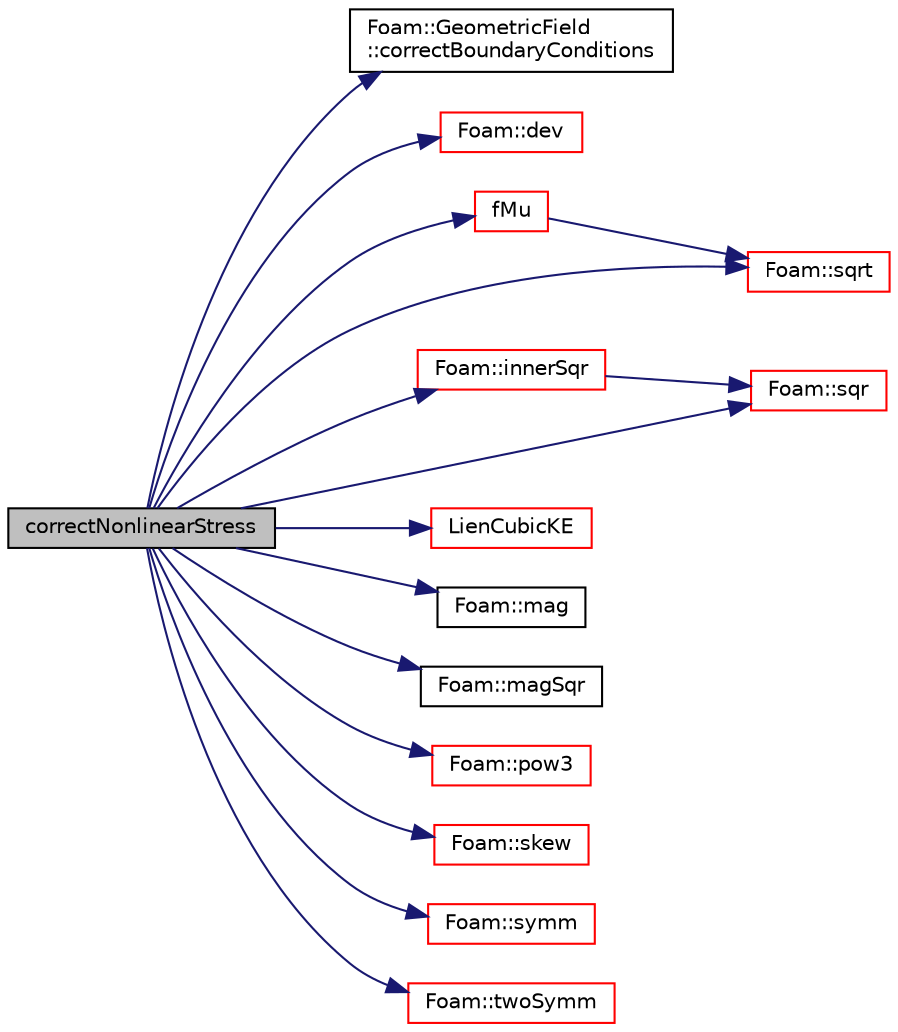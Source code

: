 digraph "correctNonlinearStress"
{
  bgcolor="transparent";
  edge [fontname="Helvetica",fontsize="10",labelfontname="Helvetica",labelfontsize="10"];
  node [fontname="Helvetica",fontsize="10",shape=record];
  rankdir="LR";
  Node1 [label="correctNonlinearStress",height=0.2,width=0.4,color="black", fillcolor="grey75", style="filled", fontcolor="black"];
  Node1 -> Node2 [color="midnightblue",fontsize="10",style="solid",fontname="Helvetica"];
  Node2 [label="Foam::GeometricField\l::correctBoundaryConditions",height=0.2,width=0.4,color="black",URL="$a00933.html#acaf6878ef900e593c4b20812f1b567d6",tooltip="Correct boundary field. "];
  Node1 -> Node3 [color="midnightblue",fontsize="10",style="solid",fontname="Helvetica"];
  Node3 [label="Foam::dev",height=0.2,width=0.4,color="red",URL="$a10979.html#a042ede1d98e91923a7cc5e14e9f86854"];
  Node1 -> Node4 [color="midnightblue",fontsize="10",style="solid",fontname="Helvetica"];
  Node4 [label="fMu",height=0.2,width=0.4,color="red",URL="$a01333.html#a0296a9e51946d1cd9482ca1177ec891f"];
  Node4 -> Node5 [color="midnightblue",fontsize="10",style="solid",fontname="Helvetica"];
  Node5 [label="Foam::sqrt",height=0.2,width=0.4,color="red",URL="$a10979.html#a8616bd62eebf2342a80222fecb1bda71"];
  Node1 -> Node6 [color="midnightblue",fontsize="10",style="solid",fontname="Helvetica"];
  Node6 [label="Foam::innerSqr",height=0.2,width=0.4,color="red",URL="$a10979.html#accfbb1a04e404c9c2ac658c29fe1a7f6"];
  Node6 -> Node7 [color="midnightblue",fontsize="10",style="solid",fontname="Helvetica"];
  Node7 [label="Foam::sqr",height=0.2,width=0.4,color="red",URL="$a10979.html#a277dc11c581d53826ab5090b08f3b17b"];
  Node1 -> Node8 [color="midnightblue",fontsize="10",style="solid",fontname="Helvetica"];
  Node8 [label="LienCubicKE",height=0.2,width=0.4,color="red",URL="$a01333.html#a389beaa43511a3788a5fac02bce8efe0",tooltip="Construct from components. "];
  Node1 -> Node9 [color="midnightblue",fontsize="10",style="solid",fontname="Helvetica"];
  Node9 [label="Foam::mag",height=0.2,width=0.4,color="black",URL="$a10979.html#a929da2a3fdcf3dacbbe0487d3a330dae"];
  Node1 -> Node10 [color="midnightblue",fontsize="10",style="solid",fontname="Helvetica"];
  Node10 [label="Foam::magSqr",height=0.2,width=0.4,color="black",URL="$a10979.html#ae6fff2c6981e6d9618aa5038e69def6e"];
  Node1 -> Node11 [color="midnightblue",fontsize="10",style="solid",fontname="Helvetica"];
  Node11 [label="Foam::pow3",height=0.2,width=0.4,color="red",URL="$a10979.html#a2e8f5d970ee4fb466536c3c46bae91fe"];
  Node1 -> Node12 [color="midnightblue",fontsize="10",style="solid",fontname="Helvetica"];
  Node12 [label="Foam::skew",height=0.2,width=0.4,color="red",URL="$a10979.html#aec5060dc82b7727c5935153aa048b2c1"];
  Node1 -> Node7 [color="midnightblue",fontsize="10",style="solid",fontname="Helvetica"];
  Node1 -> Node5 [color="midnightblue",fontsize="10",style="solid",fontname="Helvetica"];
  Node1 -> Node13 [color="midnightblue",fontsize="10",style="solid",fontname="Helvetica"];
  Node13 [label="Foam::symm",height=0.2,width=0.4,color="red",URL="$a10979.html#a112755faabb5ff081d7a25a936a1d3c4"];
  Node1 -> Node14 [color="midnightblue",fontsize="10",style="solid",fontname="Helvetica"];
  Node14 [label="Foam::twoSymm",height=0.2,width=0.4,color="red",URL="$a10979.html#a446550beb700669a32e76d9b87d5e043"];
}

